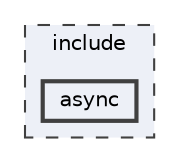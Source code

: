 digraph "include/async"
{
 // LATEX_PDF_SIZE
  bgcolor="transparent";
  edge [fontname=Helvetica,fontsize=10,labelfontname=Helvetica,labelfontsize=10];
  node [fontname=Helvetica,fontsize=10,shape=box,height=0.2,width=0.4];
  compound=true
  subgraph clusterdir_d44c64559bbebec7f509842c48db8b23 {
    graph [ bgcolor="#edf0f7", pencolor="grey25", label="include", fontname=Helvetica,fontsize=10 style="filled,dashed", URL="dir_d44c64559bbebec7f509842c48db8b23.html",tooltip=""]
  dir_e3d95aefb38d49be079aba444fa9053d [label="async", fillcolor="#edf0f7", color="grey25", style="filled,bold", URL="dir_e3d95aefb38d49be079aba444fa9053d.html",tooltip=""];
  }
}
